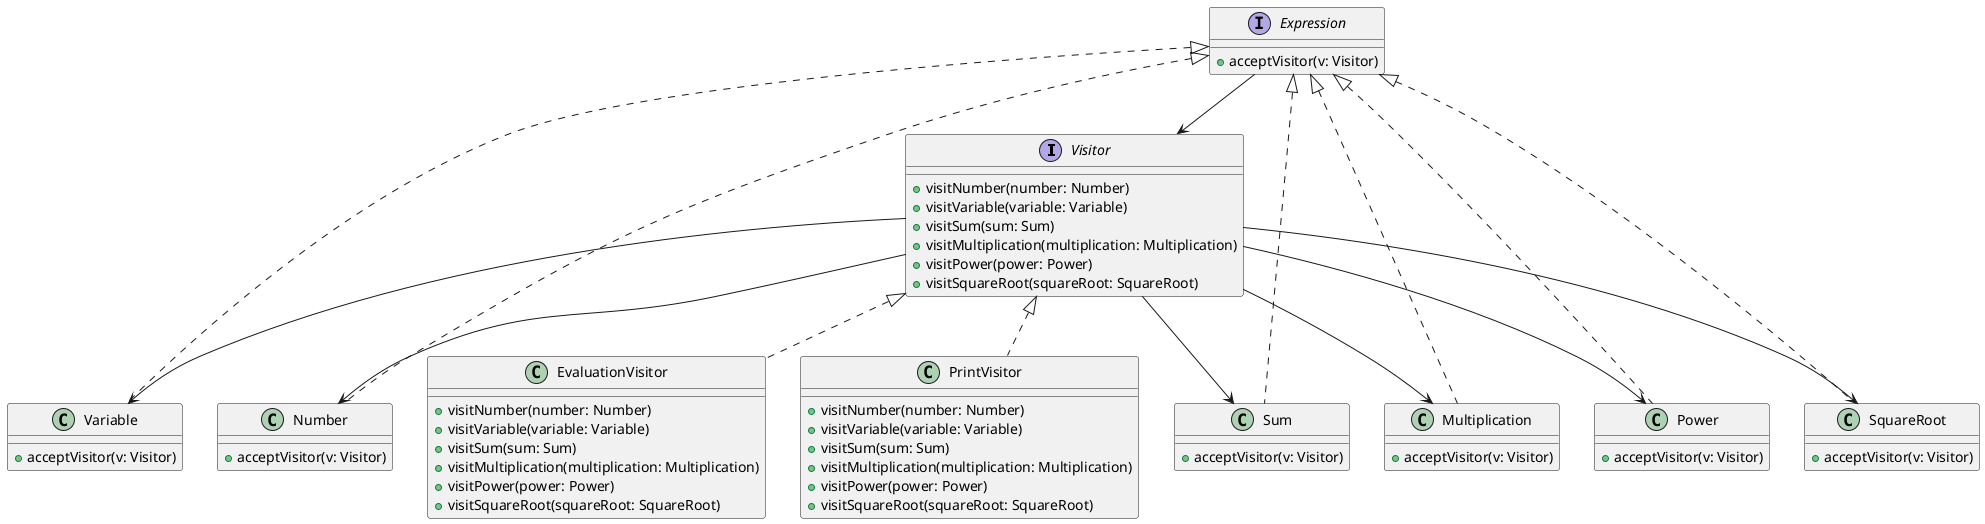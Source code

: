@startuml

interface Visitor{
    +visitNumber(number: Number)
    +visitVariable(variable: Variable)
    +visitSum(sum: Sum)
    +visitMultiplication(multiplication: Multiplication)
    +visitPower(power: Power)
    +visitSquareRoot(squareRoot: SquareRoot)
}

class EvaluationVisitor implements Visitor{
    +visitNumber(number: Number)
    +visitVariable(variable: Variable)
    +visitSum(sum: Sum)
    +visitMultiplication(multiplication: Multiplication)
    +visitPower(power: Power)
    +visitSquareRoot(squareRoot: SquareRoot)
}

class PrintVisitor implements Visitor{
    +visitNumber(number: Number)
    +visitVariable(variable: Variable)
    +visitSum(sum: Sum)
    +visitMultiplication(multiplication: Multiplication)
    +visitPower(power: Power)
    +visitSquareRoot(squareRoot: SquareRoot)
}


interface Expression{
    +acceptVisitor(v: Visitor)
}

class Variable implements Expression{
    +acceptVisitor(v: Visitor)
}

class Number implements Expression{
    +acceptVisitor(v: Visitor)
}

class Sum implements Expression{
    +acceptVisitor(v: Visitor)
}

class Multiplication implements Expression{
    +acceptVisitor(v: Visitor)
}

class Power implements Expression{
    +acceptVisitor(v: Visitor)
}

class SquareRoot implements Expression{
    +acceptVisitor(v: Visitor)
}

Visitor --> Variable
Visitor --> Number
Visitor --> Sum
Visitor --> Multiplication
Visitor --> SquareRoot
Visitor --> Power
Expression --> Visitor


@enduml